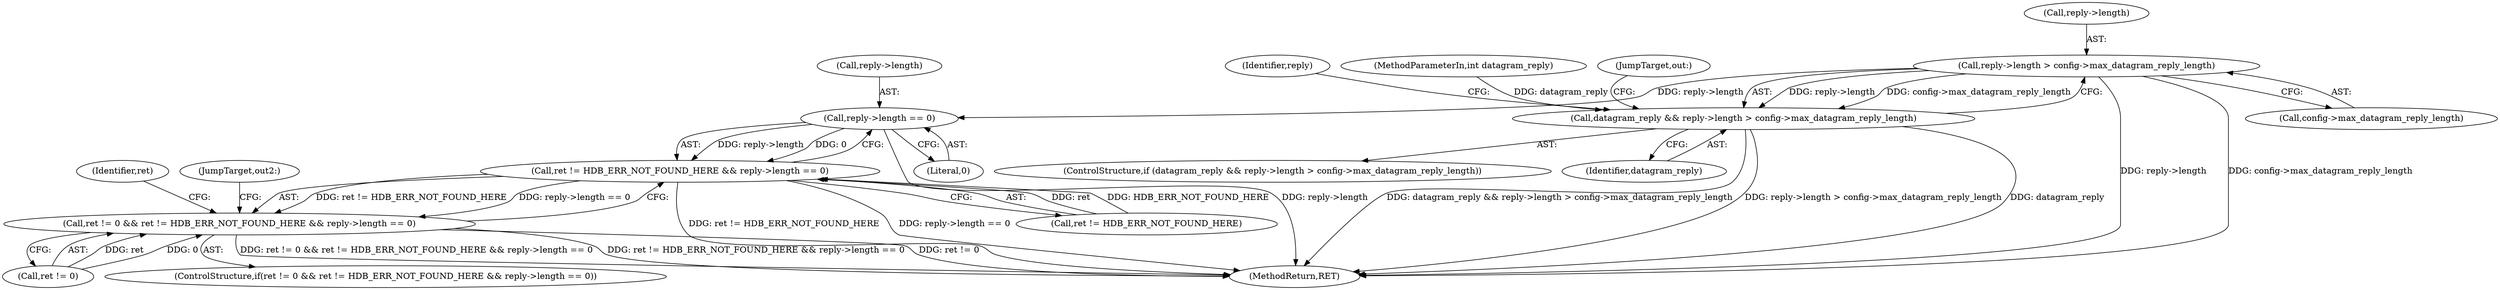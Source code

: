 digraph "0_heimdal_1a6a6e462dc2ac6111f9e02c6852ddec4849b887@pointer" {
"1002469" [label="(Call,reply->length > config->max_datagram_reply_length)"];
"1002467" [label="(Call,datagram_reply && reply->length > config->max_datagram_reply_length)"];
"1002498" [label="(Call,reply->length == 0)"];
"1002494" [label="(Call,ret != HDB_ERR_NOT_FOUND_HERE && reply->length == 0)"];
"1002490" [label="(Call,ret != 0 && ret != HDB_ERR_NOT_FOUND_HERE && reply->length == 0)"];
"1002478" [label="(Identifier,reply)"];
"1002490" [label="(Call,ret != 0 && ret != HDB_ERR_NOT_FOUND_HERE && reply->length == 0)"];
"1002466" [label="(ControlStructure,if (datagram_reply && reply->length > config->max_datagram_reply_length))"];
"1002468" [label="(Identifier,datagram_reply)"];
"1002505" [label="(Identifier,ret)"];
"1002688" [label="(MethodReturn,RET)"];
"1002495" [label="(Call,ret != HDB_ERR_NOT_FOUND_HERE)"];
"1002470" [label="(Call,reply->length)"];
"1002473" [label="(Call,config->max_datagram_reply_length)"];
"1002467" [label="(Call,datagram_reply && reply->length > config->max_datagram_reply_length)"];
"1000130" [label="(MethodParameterIn,int datagram_reply)"];
"1002494" [label="(Call,ret != HDB_ERR_NOT_FOUND_HERE && reply->length == 0)"];
"1002499" [label="(Call,reply->length)"];
"1002491" [label="(Call,ret != 0)"];
"1002489" [label="(ControlStructure,if(ret != 0 && ret != HDB_ERR_NOT_FOUND_HERE && reply->length == 0))"];
"1002498" [label="(Call,reply->length == 0)"];
"1002502" [label="(Literal,0)"];
"1002543" [label="(JumpTarget,out2:)"];
"1002469" [label="(Call,reply->length > config->max_datagram_reply_length)"];
"1002485" [label="(JumpTarget,out:)"];
"1002469" -> "1002467"  [label="AST: "];
"1002469" -> "1002473"  [label="CFG: "];
"1002470" -> "1002469"  [label="AST: "];
"1002473" -> "1002469"  [label="AST: "];
"1002467" -> "1002469"  [label="CFG: "];
"1002469" -> "1002688"  [label="DDG: reply->length"];
"1002469" -> "1002688"  [label="DDG: config->max_datagram_reply_length"];
"1002469" -> "1002467"  [label="DDG: reply->length"];
"1002469" -> "1002467"  [label="DDG: config->max_datagram_reply_length"];
"1002469" -> "1002498"  [label="DDG: reply->length"];
"1002467" -> "1002466"  [label="AST: "];
"1002467" -> "1002468"  [label="CFG: "];
"1002468" -> "1002467"  [label="AST: "];
"1002478" -> "1002467"  [label="CFG: "];
"1002485" -> "1002467"  [label="CFG: "];
"1002467" -> "1002688"  [label="DDG: datagram_reply && reply->length > config->max_datagram_reply_length"];
"1002467" -> "1002688"  [label="DDG: reply->length > config->max_datagram_reply_length"];
"1002467" -> "1002688"  [label="DDG: datagram_reply"];
"1000130" -> "1002467"  [label="DDG: datagram_reply"];
"1002498" -> "1002494"  [label="AST: "];
"1002498" -> "1002502"  [label="CFG: "];
"1002499" -> "1002498"  [label="AST: "];
"1002502" -> "1002498"  [label="AST: "];
"1002494" -> "1002498"  [label="CFG: "];
"1002498" -> "1002688"  [label="DDG: reply->length"];
"1002498" -> "1002494"  [label="DDG: reply->length"];
"1002498" -> "1002494"  [label="DDG: 0"];
"1002494" -> "1002490"  [label="AST: "];
"1002494" -> "1002495"  [label="CFG: "];
"1002495" -> "1002494"  [label="AST: "];
"1002490" -> "1002494"  [label="CFG: "];
"1002494" -> "1002688"  [label="DDG: ret != HDB_ERR_NOT_FOUND_HERE"];
"1002494" -> "1002688"  [label="DDG: reply->length == 0"];
"1002494" -> "1002490"  [label="DDG: ret != HDB_ERR_NOT_FOUND_HERE"];
"1002494" -> "1002490"  [label="DDG: reply->length == 0"];
"1002495" -> "1002494"  [label="DDG: ret"];
"1002495" -> "1002494"  [label="DDG: HDB_ERR_NOT_FOUND_HERE"];
"1002490" -> "1002489"  [label="AST: "];
"1002490" -> "1002491"  [label="CFG: "];
"1002491" -> "1002490"  [label="AST: "];
"1002505" -> "1002490"  [label="CFG: "];
"1002543" -> "1002490"  [label="CFG: "];
"1002490" -> "1002688"  [label="DDG: ret != 0 && ret != HDB_ERR_NOT_FOUND_HERE && reply->length == 0"];
"1002490" -> "1002688"  [label="DDG: ret != HDB_ERR_NOT_FOUND_HERE && reply->length == 0"];
"1002490" -> "1002688"  [label="DDG: ret != 0"];
"1002491" -> "1002490"  [label="DDG: ret"];
"1002491" -> "1002490"  [label="DDG: 0"];
}
